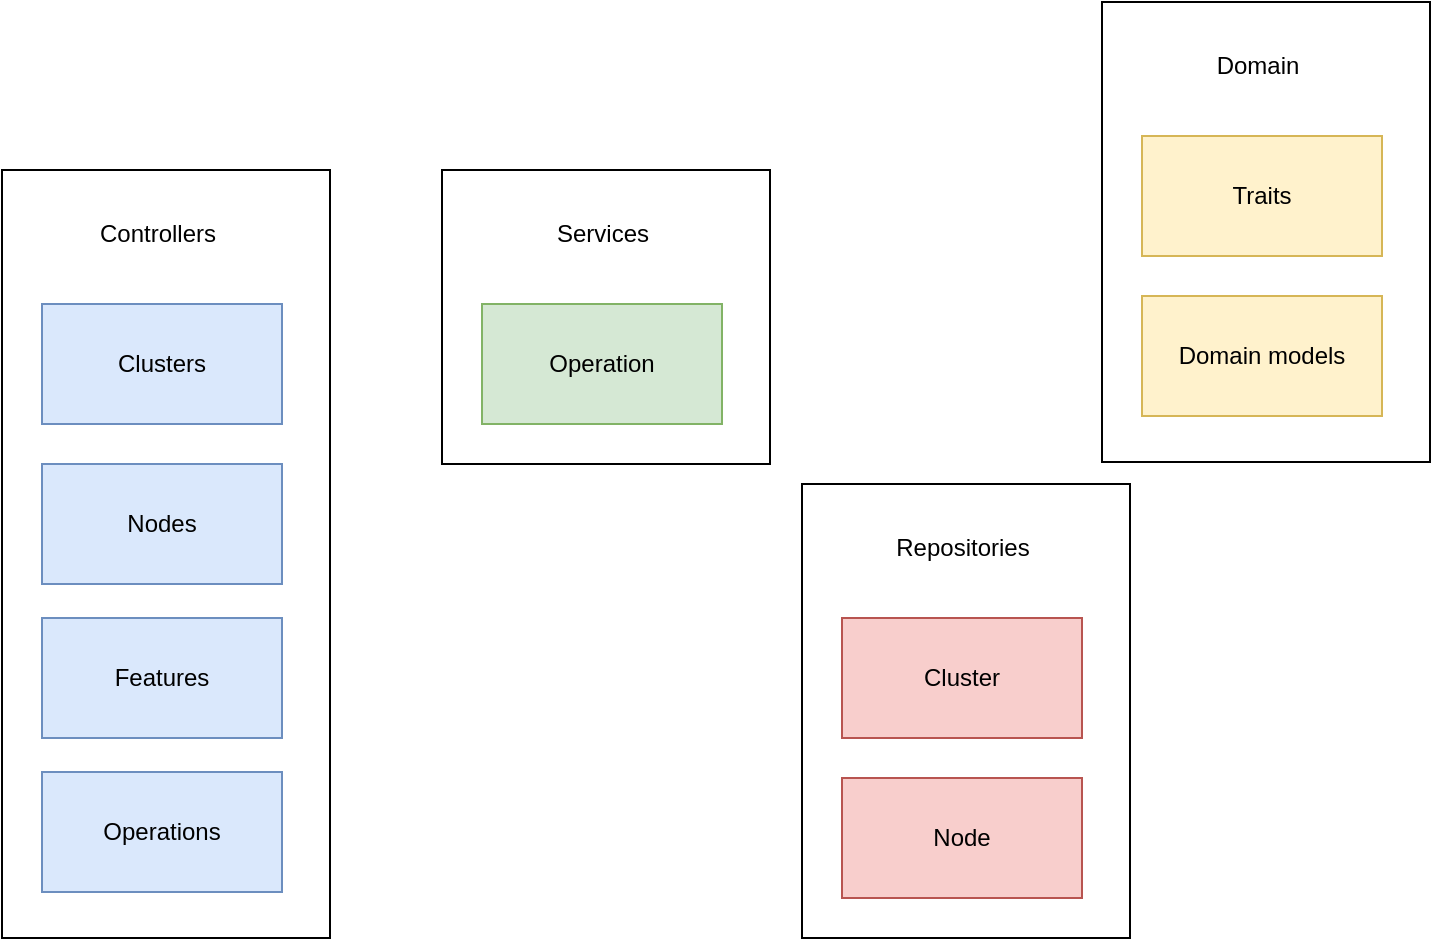 <mxfile>
    <diagram id="phTOaVOqUqimKm9Za3im" name="Page-1">
        <mxGraphModel dx="1119" dy="659" grid="1" gridSize="10" guides="1" tooltips="1" connect="1" arrows="1" fold="1" page="1" pageScale="1" pageWidth="827" pageHeight="1169" math="0" shadow="0">
            <root>
                <mxCell id="0"/>
                <mxCell id="1" parent="0"/>
                <mxCell id="19" value="" style="group" vertex="1" connectable="0" parent="1">
                    <mxGeometry x="300" y="194" width="164" height="147" as="geometry"/>
                </mxCell>
                <mxCell id="15" value="" style="rounded=0;whiteSpace=wrap;html=1;" vertex="1" parent="19">
                    <mxGeometry width="164" height="147" as="geometry"/>
                </mxCell>
                <mxCell id="16" value="Operation" style="rounded=0;whiteSpace=wrap;html=1;fillColor=#d5e8d4;strokeColor=#82b366;" vertex="1" parent="19">
                    <mxGeometry x="20" y="67" width="120" height="60" as="geometry"/>
                </mxCell>
                <mxCell id="18" value="Services" style="text;html=1;strokeColor=none;fillColor=none;align=center;verticalAlign=middle;whiteSpace=wrap;rounded=0;" vertex="1" parent="19">
                    <mxGeometry x="41.5" y="17" width="77" height="30" as="geometry"/>
                </mxCell>
                <mxCell id="20" value="" style="group" vertex="1" connectable="0" parent="1">
                    <mxGeometry x="480" y="351" width="164" height="227" as="geometry"/>
                </mxCell>
                <mxCell id="9" value="" style="rounded=0;whiteSpace=wrap;html=1;" vertex="1" parent="20">
                    <mxGeometry width="164" height="227" as="geometry"/>
                </mxCell>
                <mxCell id="10" value="Cluster" style="rounded=0;whiteSpace=wrap;html=1;fillColor=#f8cecc;strokeColor=#b85450;" vertex="1" parent="20">
                    <mxGeometry x="20" y="67" width="120" height="60" as="geometry"/>
                </mxCell>
                <mxCell id="11" value="Node" style="rounded=0;whiteSpace=wrap;html=1;fillColor=#f8cecc;strokeColor=#b85450;" vertex="1" parent="20">
                    <mxGeometry x="20" y="147" width="120" height="60" as="geometry"/>
                </mxCell>
                <mxCell id="14" value="Repositories" style="text;html=1;strokeColor=none;fillColor=none;align=center;verticalAlign=middle;whiteSpace=wrap;rounded=0;" vertex="1" parent="20">
                    <mxGeometry x="41.5" y="17" width="77" height="30" as="geometry"/>
                </mxCell>
                <mxCell id="21" value="" style="group" vertex="1" connectable="0" parent="1">
                    <mxGeometry x="80" y="194" width="164" height="384" as="geometry"/>
                </mxCell>
                <mxCell id="3" value="" style="rounded=0;whiteSpace=wrap;html=1;" vertex="1" parent="21">
                    <mxGeometry width="164" height="384" as="geometry"/>
                </mxCell>
                <mxCell id="4" value="Clusters" style="rounded=0;whiteSpace=wrap;html=1;fillColor=#dae8fc;strokeColor=#6c8ebf;" vertex="1" parent="21">
                    <mxGeometry x="20" y="67" width="120" height="60" as="geometry"/>
                </mxCell>
                <mxCell id="5" value="Nodes" style="rounded=0;whiteSpace=wrap;html=1;fillColor=#dae8fc;strokeColor=#6c8ebf;" vertex="1" parent="21">
                    <mxGeometry x="20" y="147" width="120" height="60" as="geometry"/>
                </mxCell>
                <mxCell id="6" value="Features" style="rounded=0;whiteSpace=wrap;html=1;fillColor=#dae8fc;strokeColor=#6c8ebf;" vertex="1" parent="21">
                    <mxGeometry x="20" y="224" width="120" height="60" as="geometry"/>
                </mxCell>
                <mxCell id="7" value="Operations" style="rounded=0;whiteSpace=wrap;html=1;fillColor=#dae8fc;strokeColor=#6c8ebf;" vertex="1" parent="21">
                    <mxGeometry x="20" y="301" width="120" height="60" as="geometry"/>
                </mxCell>
                <mxCell id="8" value="Controllers" style="text;html=1;strokeColor=none;fillColor=none;align=center;verticalAlign=middle;whiteSpace=wrap;rounded=0;" vertex="1" parent="21">
                    <mxGeometry x="48" y="17" width="60" height="30" as="geometry"/>
                </mxCell>
                <mxCell id="22" value="" style="group" vertex="1" connectable="0" parent="1">
                    <mxGeometry x="630" y="110" width="164" height="384" as="geometry"/>
                </mxCell>
                <mxCell id="29" value="" style="group" vertex="1" connectable="0" parent="22">
                    <mxGeometry width="164" height="230" as="geometry"/>
                </mxCell>
                <mxCell id="23" value="" style="rounded=0;whiteSpace=wrap;html=1;" vertex="1" parent="29">
                    <mxGeometry width="164" height="230" as="geometry"/>
                </mxCell>
                <mxCell id="24" value="Traits" style="rounded=0;whiteSpace=wrap;html=1;fillColor=#fff2cc;strokeColor=#d6b656;" vertex="1" parent="29">
                    <mxGeometry x="20" y="67" width="120" height="60" as="geometry"/>
                </mxCell>
                <mxCell id="25" value="Domain models" style="rounded=0;whiteSpace=wrap;html=1;fillColor=#fff2cc;strokeColor=#d6b656;" vertex="1" parent="29">
                    <mxGeometry x="20" y="147" width="120" height="60" as="geometry"/>
                </mxCell>
                <mxCell id="28" value="Domain" style="text;html=1;strokeColor=none;fillColor=none;align=center;verticalAlign=middle;whiteSpace=wrap;rounded=0;" vertex="1" parent="29">
                    <mxGeometry x="48" y="17" width="60" height="30" as="geometry"/>
                </mxCell>
            </root>
        </mxGraphModel>
    </diagram>
</mxfile>
